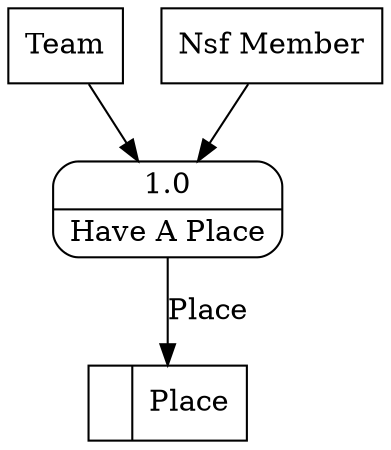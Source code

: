 digraph dfd2{ 
node[shape=record]
200 [label="<f0>  |<f1> Place " ];
201 [label="Team" shape=box];
202 [label="Nsf Member" shape=box];
203 [label="{<f0> 1.0|<f1> Have A Place }" shape=Mrecord];
201 -> 203
202 -> 203
203 -> 200 [label="Place"]
}